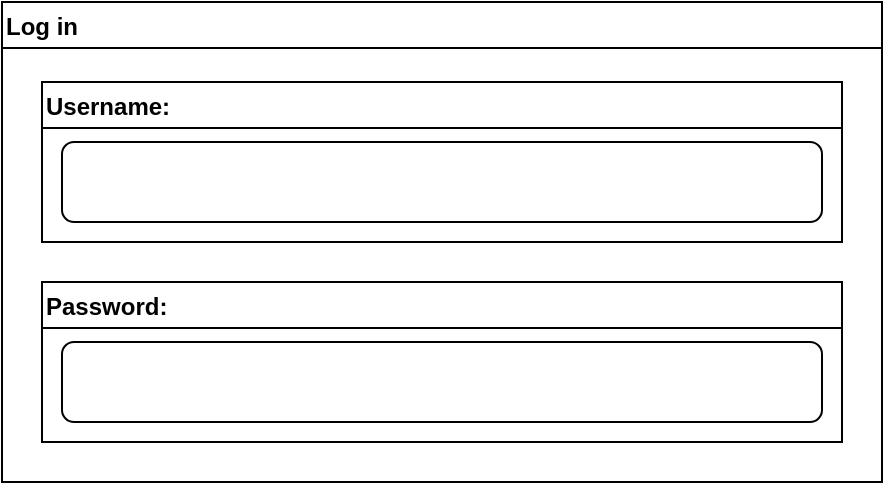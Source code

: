 <mxfile version="15.4.0" type="device"><diagram id="XPghY93DmQTSq3Ty9vzQ" name="Sida-1"><mxGraphModel dx="782" dy="497" grid="1" gridSize="10" guides="1" tooltips="1" connect="1" arrows="1" fold="1" page="1" pageScale="1" pageWidth="827" pageHeight="1169" math="0" shadow="0"><root><mxCell id="0"/><mxCell id="1" parent="0"/><mxCell id="GwmemnSFhi53jEbb1FUC-1" value="Log in" style="swimlane;align=left;" vertex="1" parent="1"><mxGeometry x="160" y="160" width="440" height="240" as="geometry"/></mxCell><mxCell id="GwmemnSFhi53jEbb1FUC-3" value="Username:" style="swimlane;align=left;" vertex="1" parent="GwmemnSFhi53jEbb1FUC-1"><mxGeometry x="20" y="40" width="400" height="80" as="geometry"/></mxCell><mxCell id="GwmemnSFhi53jEbb1FUC-4" value="" style="rounded=1;whiteSpace=wrap;html=1;align=left;" vertex="1" parent="GwmemnSFhi53jEbb1FUC-3"><mxGeometry x="10" y="30" width="380" height="40" as="geometry"/></mxCell><mxCell id="GwmemnSFhi53jEbb1FUC-5" value="Password:" style="swimlane;align=left;" vertex="1" parent="GwmemnSFhi53jEbb1FUC-1"><mxGeometry x="20" y="140" width="400" height="80" as="geometry"/></mxCell><mxCell id="GwmemnSFhi53jEbb1FUC-6" value="" style="rounded=1;whiteSpace=wrap;html=1;align=left;" vertex="1" parent="GwmemnSFhi53jEbb1FUC-5"><mxGeometry x="10" y="30" width="380" height="40" as="geometry"/></mxCell></root></mxGraphModel></diagram></mxfile>